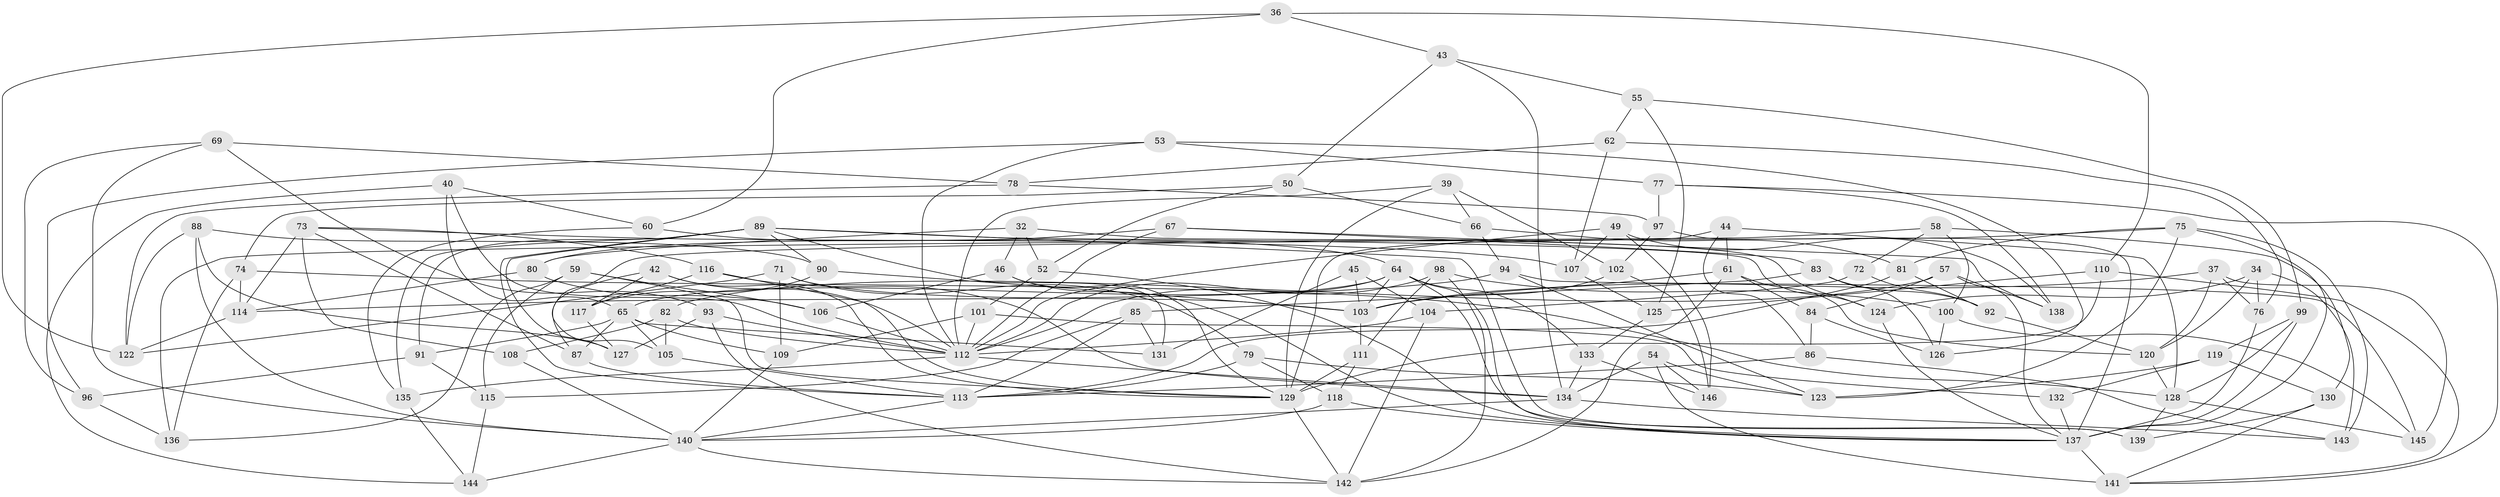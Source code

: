 // original degree distribution, {4: 1.0}
// Generated by graph-tools (version 1.1) at 2025/02/03/04/25 22:02:23]
// undirected, 102 vertices, 233 edges
graph export_dot {
graph [start="1"]
  node [color=gray90,style=filled];
  32;
  34;
  36;
  37;
  39;
  40;
  42;
  43;
  44;
  45;
  46;
  49;
  50;
  52;
  53;
  54;
  55;
  57;
  58;
  59;
  60;
  61 [super="+24"];
  62;
  64 [super="+25+26"];
  65 [super="+8+12"];
  66;
  67;
  69;
  71;
  72;
  73 [super="+28"];
  74;
  75 [super="+68"];
  76;
  77;
  78;
  79;
  80;
  81;
  82;
  83;
  84;
  85;
  86;
  87;
  88;
  89 [super="+22+31"];
  90;
  91;
  92;
  93;
  94;
  96;
  97 [super="+70"];
  98;
  99;
  100;
  101;
  102;
  103 [super="+13"];
  104 [super="+56"];
  105;
  106;
  107;
  108;
  109;
  110;
  111;
  112 [super="+1+48+11+14+30+33"];
  113 [super="+15+29"];
  114 [super="+16"];
  115;
  116;
  117;
  118;
  119;
  120 [super="+20"];
  122 [super="+51"];
  123 [super="+2"];
  124;
  125;
  126;
  127;
  128 [super="+23"];
  129 [super="+38"];
  130;
  131;
  132;
  133;
  134 [super="+17+47"];
  135;
  136;
  137 [super="+9+63+10+121"];
  138;
  139;
  140 [super="+7+27+19"];
  141 [super="+95"];
  142 [super="+41"];
  143;
  144;
  145;
  146;
  32 -- 80;
  32 -- 52;
  32 -- 124;
  32 -- 46;
  34 -- 120;
  34 -- 124;
  34 -- 143;
  34 -- 76;
  36 -- 43;
  36 -- 110;
  36 -- 60;
  36 -- 122;
  37 -- 76;
  37 -- 145;
  37 -- 103;
  37 -- 120;
  39 -- 66;
  39 -- 112;
  39 -- 102;
  39 -- 129;
  40 -- 144;
  40 -- 60;
  40 -- 65;
  40 -- 112;
  42 -- 87;
  42 -- 117;
  42 -- 112;
  42 -- 129;
  43 -- 55;
  43 -- 50;
  43 -- 134;
  44 -- 61;
  44 -- 86;
  44 -- 128;
  44 -- 129;
  45 -- 131;
  45 -- 104 [weight=2];
  45 -- 103;
  46 -- 129;
  46 -- 106;
  46 -- 137;
  49 -- 138;
  49 -- 107;
  49 -- 146;
  49 -- 112;
  50 -- 74;
  50 -- 52;
  50 -- 66;
  52 -- 101;
  52 -- 137;
  53 -- 77;
  53 -- 126;
  53 -- 96;
  53 -- 112;
  54 -- 123;
  54 -- 141;
  54 -- 146;
  54 -- 134;
  55 -- 62;
  55 -- 125;
  55 -- 99;
  57 -- 82;
  57 -- 84;
  57 -- 138;
  57 -- 137;
  58 -- 72;
  58 -- 130;
  58 -- 136;
  58 -- 100;
  59 -- 106;
  59 -- 136;
  59 -- 115;
  59 -- 129;
  60 -- 135;
  60 -- 64;
  61 -- 103;
  61 -- 120 [weight=2];
  61 -- 84;
  61 -- 142;
  62 -- 107;
  62 -- 76;
  62 -- 78;
  64 -- 137;
  64 -- 65 [weight=2];
  64 -- 139;
  64 -- 103;
  64 -- 112;
  64 -- 133;
  65 -- 105;
  65 -- 87;
  65 -- 91;
  65 -- 109;
  65 -- 131;
  66 -- 81;
  66 -- 94;
  67 -- 80;
  67 -- 138;
  67 -- 83;
  67 -- 112;
  69 -- 78;
  69 -- 96;
  69 -- 93;
  69 -- 140;
  71 -- 109;
  71 -- 79;
  71 -- 103;
  71 -- 122;
  72 -- 92;
  72 -- 104 [weight=2];
  73 -- 87;
  73 -- 108 [weight=2];
  73 -- 116;
  73 -- 107;
  73 -- 114;
  74 -- 114;
  74 -- 136;
  74 -- 128;
  75 -- 123 [weight=2];
  75 -- 143;
  75 -- 81;
  75 -- 105;
  75 -- 137;
  76 -- 137;
  77 -- 138;
  77 -- 97;
  77 -- 141;
  78 -- 97;
  78 -- 122;
  79 -- 118;
  79 -- 123;
  79 -- 113;
  80 -- 106;
  80 -- 114;
  81 -- 113;
  81 -- 92;
  82 -- 108;
  82 -- 105;
  82 -- 112;
  83 -- 92;
  83 -- 85;
  83 -- 126;
  84 -- 126;
  84 -- 86;
  85 -- 131;
  85 -- 115;
  85 -- 113;
  86 -- 113;
  86 -- 143;
  87 -- 113;
  88 -- 90;
  88 -- 140;
  88 -- 122;
  88 -- 127;
  89 -- 127;
  89 -- 91;
  89 -- 139;
  89 -- 124;
  89 -- 135;
  89 -- 90;
  89 -- 131;
  89 -- 113;
  90 -- 117;
  90 -- 103;
  91 -- 115;
  91 -- 96;
  92 -- 120;
  93 -- 127;
  93 -- 112;
  93 -- 142;
  94 -- 145;
  94 -- 123;
  94 -- 114;
  96 -- 136;
  97 -- 102;
  97 -- 137 [weight=3];
  98 -- 111;
  98 -- 100;
  98 -- 142;
  98 -- 112;
  99 -- 119;
  99 -- 128;
  99 -- 137;
  100 -- 126;
  100 -- 145;
  101 -- 132;
  101 -- 109;
  101 -- 112;
  102 -- 146;
  102 -- 103;
  103 -- 111;
  104 -- 112 [weight=2];
  104 -- 142 [weight=2];
  105 -- 113;
  106 -- 112;
  107 -- 125;
  108 -- 140;
  109 -- 140;
  110 -- 125;
  110 -- 129;
  110 -- 141;
  111 -- 118;
  111 -- 129;
  112 -- 135;
  112 -- 134;
  113 -- 140;
  114 -- 122 [weight=2];
  115 -- 144;
  116 -- 134;
  116 -- 117;
  116 -- 129;
  117 -- 127;
  118 -- 140;
  118 -- 137;
  119 -- 130;
  119 -- 123;
  119 -- 132;
  120 -- 128;
  124 -- 137;
  125 -- 133;
  128 -- 145;
  128 -- 139;
  129 -- 142 [weight=2];
  130 -- 139;
  130 -- 141;
  132 -- 137 [weight=2];
  133 -- 146;
  133 -- 134;
  134 -- 143;
  134 -- 140 [weight=2];
  135 -- 144;
  137 -- 141 [weight=2];
  140 -- 144;
  140 -- 142;
}
